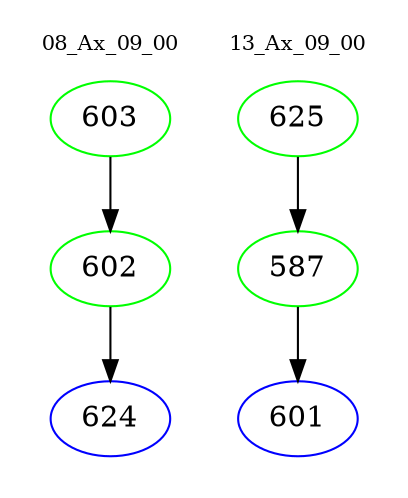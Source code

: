 digraph{
subgraph cluster_0 {
color = white
label = "08_Ax_09_00";
fontsize=10;
T0_603 [label="603", color="green"]
T0_603 -> T0_602 [color="black"]
T0_602 [label="602", color="green"]
T0_602 -> T0_624 [color="black"]
T0_624 [label="624", color="blue"]
}
subgraph cluster_1 {
color = white
label = "13_Ax_09_00";
fontsize=10;
T1_625 [label="625", color="green"]
T1_625 -> T1_587 [color="black"]
T1_587 [label="587", color="green"]
T1_587 -> T1_601 [color="black"]
T1_601 [label="601", color="blue"]
}
}
